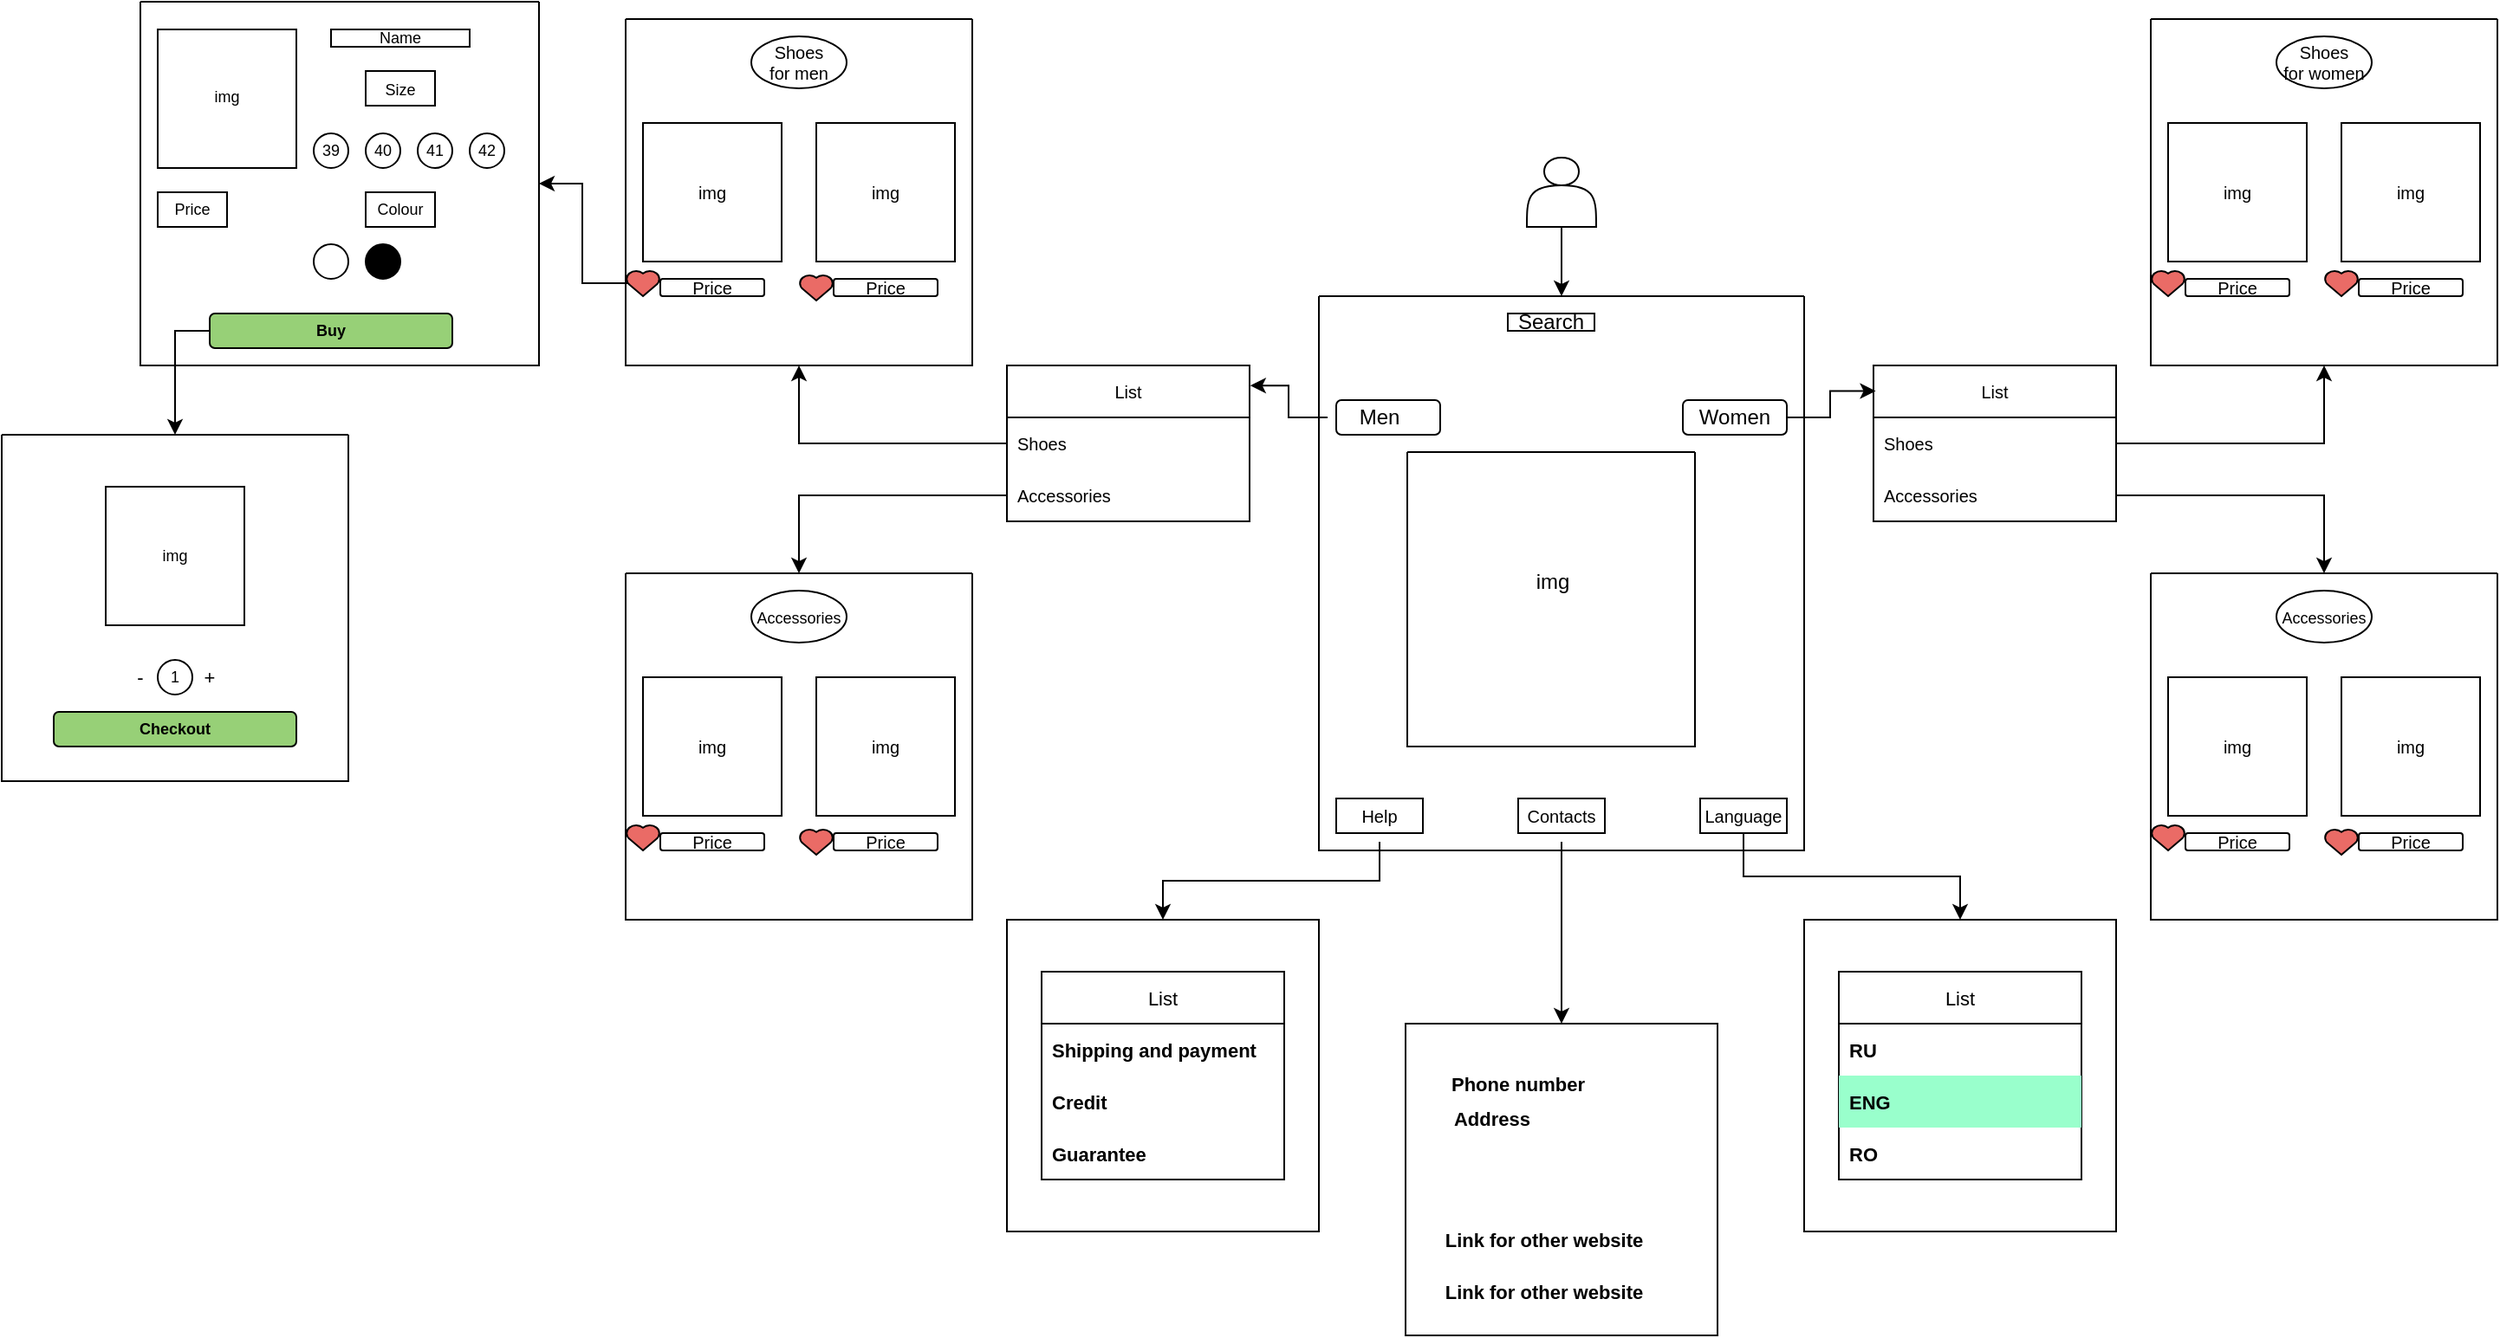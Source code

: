 <mxfile version="15.5.4" type="github">
  <diagram id="zW1-LFyob8guoZiNrdhf" name="Page-1">
    <mxGraphModel dx="2211" dy="1898" grid="1" gridSize="10" guides="1" tooltips="1" connect="1" arrows="1" fold="1" page="1" pageScale="1" pageWidth="827" pageHeight="1169" math="0" shadow="0">
      <root>
        <mxCell id="0" />
        <mxCell id="1" parent="0" />
        <mxCell id="LKE7QaUvXmBpa95JwVPO-71" style="edgeStyle=orthogonalEdgeStyle;rounded=0;orthogonalLoop=1;jettySize=auto;html=1;exitX=0.5;exitY=1;exitDx=0;exitDy=0;fontSize=10;" edge="1" parent="1" source="LKE7QaUvXmBpa95JwVPO-1" target="LKE7QaUvXmBpa95JwVPO-2">
          <mxGeometry relative="1" as="geometry" />
        </mxCell>
        <mxCell id="LKE7QaUvXmBpa95JwVPO-1" value="" style="shape=actor;whiteSpace=wrap;html=1;" vertex="1" parent="1">
          <mxGeometry x="400" y="-520" width="40" height="40" as="geometry" />
        </mxCell>
        <mxCell id="LKE7QaUvXmBpa95JwVPO-2" value="" style="swimlane;startSize=0;" vertex="1" parent="1">
          <mxGeometry x="280" y="-440" width="280" height="320" as="geometry" />
        </mxCell>
        <mxCell id="LKE7QaUvXmBpa95JwVPO-4" value="" style="rounded=1;whiteSpace=wrap;html=1;" vertex="1" parent="LKE7QaUvXmBpa95JwVPO-2">
          <mxGeometry x="10" y="60" width="60" height="20" as="geometry" />
        </mxCell>
        <mxCell id="LKE7QaUvXmBpa95JwVPO-3" value="" style="rounded=1;whiteSpace=wrap;html=1;" vertex="1" parent="LKE7QaUvXmBpa95JwVPO-2">
          <mxGeometry x="210" y="60" width="60" height="20" as="geometry" />
        </mxCell>
        <mxCell id="LKE7QaUvXmBpa95JwVPO-5" value="" style="rounded=0;whiteSpace=wrap;html=1;" vertex="1" parent="LKE7QaUvXmBpa95JwVPO-2">
          <mxGeometry x="109" y="10" width="50" height="10" as="geometry" />
        </mxCell>
        <mxCell id="LKE7QaUvXmBpa95JwVPO-10" value="" style="swimlane;startSize=0;" vertex="1" parent="LKE7QaUvXmBpa95JwVPO-2">
          <mxGeometry x="51" y="90" width="166" height="170" as="geometry" />
        </mxCell>
        <mxCell id="LKE7QaUvXmBpa95JwVPO-17" value="&lt;font style=&quot;vertical-align: inherit&quot;&gt;&lt;font style=&quot;vertical-align: inherit&quot;&gt;img&lt;/font&gt;&lt;/font&gt;" style="text;html=1;strokeColor=none;fillColor=none;align=center;verticalAlign=middle;whiteSpace=wrap;rounded=0;" vertex="1" parent="LKE7QaUvXmBpa95JwVPO-10">
          <mxGeometry x="54" y="60" width="60" height="30" as="geometry" />
        </mxCell>
        <mxCell id="LKE7QaUvXmBpa95JwVPO-11" value="" style="rounded=0;whiteSpace=wrap;html=1;" vertex="1" parent="LKE7QaUvXmBpa95JwVPO-2">
          <mxGeometry x="10" y="290" width="50" height="20" as="geometry" />
        </mxCell>
        <mxCell id="LKE7QaUvXmBpa95JwVPO-12" value="" style="rounded=0;whiteSpace=wrap;html=1;" vertex="1" parent="LKE7QaUvXmBpa95JwVPO-2">
          <mxGeometry x="220" y="290" width="50" height="20" as="geometry" />
        </mxCell>
        <mxCell id="LKE7QaUvXmBpa95JwVPO-13" value="" style="rounded=0;whiteSpace=wrap;html=1;" vertex="1" parent="LKE7QaUvXmBpa95JwVPO-2">
          <mxGeometry x="115" y="290" width="50" height="20" as="geometry" />
        </mxCell>
        <mxCell id="LKE7QaUvXmBpa95JwVPO-14" value="&lt;font style=&quot;vertical-align: inherit&quot;&gt;&lt;font style=&quot;vertical-align: inherit&quot;&gt;Search&lt;/font&gt;&lt;/font&gt;" style="text;html=1;strokeColor=none;fillColor=none;align=center;verticalAlign=middle;whiteSpace=wrap;rounded=0;" vertex="1" parent="LKE7QaUvXmBpa95JwVPO-2">
          <mxGeometry x="109" y="10" width="50" height="10" as="geometry" />
        </mxCell>
        <mxCell id="LKE7QaUvXmBpa95JwVPO-16" value="&lt;font style=&quot;vertical-align: inherit&quot;&gt;&lt;font style=&quot;vertical-align: inherit&quot;&gt;Men&lt;/font&gt;&lt;/font&gt;" style="text;html=1;strokeColor=none;fillColor=none;align=center;verticalAlign=middle;whiteSpace=wrap;rounded=0;" vertex="1" parent="LKE7QaUvXmBpa95JwVPO-2">
          <mxGeometry x="5" y="55" width="60" height="30" as="geometry" />
        </mxCell>
        <mxCell id="LKE7QaUvXmBpa95JwVPO-15" value="&lt;font style=&quot;vertical-align: inherit&quot;&gt;&lt;font style=&quot;vertical-align: inherit&quot;&gt;Women&lt;/font&gt;&lt;/font&gt;" style="text;html=1;strokeColor=none;fillColor=none;align=center;verticalAlign=middle;whiteSpace=wrap;rounded=0;" vertex="1" parent="LKE7QaUvXmBpa95JwVPO-2">
          <mxGeometry x="210" y="55" width="60" height="30" as="geometry" />
        </mxCell>
        <mxCell id="LKE7QaUvXmBpa95JwVPO-18" value="&lt;font style=&quot;vertical-align: inherit; font-size: 10px;&quot;&gt;&lt;font style=&quot;vertical-align: inherit; font-size: 10px;&quot;&gt;Help&lt;/font&gt;&lt;/font&gt;" style="text;html=1;strokeColor=none;fillColor=none;align=center;verticalAlign=middle;whiteSpace=wrap;rounded=0;fontSize=10;" vertex="1" parent="LKE7QaUvXmBpa95JwVPO-2">
          <mxGeometry x="5" y="285" width="60" height="30" as="geometry" />
        </mxCell>
        <mxCell id="LKE7QaUvXmBpa95JwVPO-20" value="&lt;font style=&quot;vertical-align: inherit; font-size: 10px;&quot;&gt;&lt;font style=&quot;vertical-align: inherit; font-size: 10px;&quot;&gt;Сontacts&lt;/font&gt;&lt;/font&gt;" style="text;html=1;strokeColor=none;fillColor=none;align=center;verticalAlign=middle;whiteSpace=wrap;rounded=0;fontSize=10;" vertex="1" parent="LKE7QaUvXmBpa95JwVPO-2">
          <mxGeometry x="120" y="285" width="40" height="30" as="geometry" />
        </mxCell>
        <mxCell id="LKE7QaUvXmBpa95JwVPO-21" value="&lt;font style=&quot;vertical-align: inherit; font-size: 10px;&quot;&gt;&lt;font style=&quot;vertical-align: inherit; font-size: 10px;&quot;&gt;Language&lt;/font&gt;&lt;/font&gt;" style="text;html=1;strokeColor=none;fillColor=none;align=center;verticalAlign=middle;whiteSpace=wrap;rounded=0;fontSize=10;" vertex="1" parent="LKE7QaUvXmBpa95JwVPO-2">
          <mxGeometry x="225" y="290" width="40" height="20" as="geometry" />
        </mxCell>
        <mxCell id="LKE7QaUvXmBpa95JwVPO-28" value="List" style="swimlane;fontStyle=0;childLayout=stackLayout;horizontal=1;startSize=30;horizontalStack=0;resizeParent=1;resizeParentMax=0;resizeLast=0;collapsible=1;marginBottom=0;fontSize=10;" vertex="1" parent="1">
          <mxGeometry x="100" y="-400" width="140" height="90" as="geometry" />
        </mxCell>
        <mxCell id="LKE7QaUvXmBpa95JwVPO-29" value="Shoes" style="text;strokeColor=none;fillColor=none;align=left;verticalAlign=middle;spacingLeft=4;spacingRight=4;overflow=hidden;points=[[0,0.5],[1,0.5]];portConstraint=eastwest;rotatable=0;fontSize=10;" vertex="1" parent="LKE7QaUvXmBpa95JwVPO-28">
          <mxGeometry y="30" width="140" height="30" as="geometry" />
        </mxCell>
        <mxCell id="LKE7QaUvXmBpa95JwVPO-31" value="Аccessories" style="text;strokeColor=none;fillColor=none;align=left;verticalAlign=middle;spacingLeft=4;spacingRight=4;overflow=hidden;points=[[0,0.5],[1,0.5]];portConstraint=eastwest;rotatable=0;fontSize=10;" vertex="1" parent="LKE7QaUvXmBpa95JwVPO-28">
          <mxGeometry y="60" width="140" height="30" as="geometry" />
        </mxCell>
        <mxCell id="LKE7QaUvXmBpa95JwVPO-32" value="List" style="swimlane;fontStyle=0;childLayout=stackLayout;horizontal=1;startSize=30;horizontalStack=0;resizeParent=1;resizeParentMax=0;resizeLast=0;collapsible=1;marginBottom=0;fontSize=10;" vertex="1" parent="1">
          <mxGeometry x="600" y="-400" width="140" height="90" as="geometry" />
        </mxCell>
        <mxCell id="LKE7QaUvXmBpa95JwVPO-33" value="Shoes" style="text;strokeColor=none;fillColor=none;align=left;verticalAlign=middle;spacingLeft=4;spacingRight=4;overflow=hidden;points=[[0,0.5],[1,0.5]];portConstraint=eastwest;rotatable=0;fontSize=10;" vertex="1" parent="LKE7QaUvXmBpa95JwVPO-32">
          <mxGeometry y="30" width="140" height="30" as="geometry" />
        </mxCell>
        <mxCell id="LKE7QaUvXmBpa95JwVPO-34" value="Аccessories" style="text;strokeColor=none;fillColor=none;align=left;verticalAlign=middle;spacingLeft=4;spacingRight=4;overflow=hidden;points=[[0,0.5],[1,0.5]];portConstraint=eastwest;rotatable=0;fontSize=10;" vertex="1" parent="LKE7QaUvXmBpa95JwVPO-32">
          <mxGeometry y="60" width="140" height="30" as="geometry" />
        </mxCell>
        <mxCell id="LKE7QaUvXmBpa95JwVPO-37" style="edgeStyle=orthogonalEdgeStyle;rounded=0;orthogonalLoop=1;jettySize=auto;html=1;exitX=0;exitY=0.5;exitDx=0;exitDy=0;entryX=1.003;entryY=0.129;entryDx=0;entryDy=0;entryPerimeter=0;fontSize=10;" edge="1" parent="1" source="LKE7QaUvXmBpa95JwVPO-16" target="LKE7QaUvXmBpa95JwVPO-28">
          <mxGeometry relative="1" as="geometry" />
        </mxCell>
        <mxCell id="LKE7QaUvXmBpa95JwVPO-38" style="edgeStyle=orthogonalEdgeStyle;rounded=0;orthogonalLoop=1;jettySize=auto;html=1;exitX=1;exitY=0.5;exitDx=0;exitDy=0;entryX=0.009;entryY=0.164;entryDx=0;entryDy=0;entryPerimeter=0;fontSize=10;" edge="1" parent="1" source="LKE7QaUvXmBpa95JwVPO-15" target="LKE7QaUvXmBpa95JwVPO-32">
          <mxGeometry relative="1" as="geometry" />
        </mxCell>
        <mxCell id="LKE7QaUvXmBpa95JwVPO-39" value="" style="swimlane;startSize=0;fontSize=10;" vertex="1" parent="1">
          <mxGeometry x="-120" y="-600" width="200" height="200" as="geometry" />
        </mxCell>
        <mxCell id="LKE7QaUvXmBpa95JwVPO-43" value="" style="ellipse;whiteSpace=wrap;html=1;fontSize=10;" vertex="1" parent="LKE7QaUvXmBpa95JwVPO-39">
          <mxGeometry x="72.5" y="10" width="55" height="30" as="geometry" />
        </mxCell>
        <mxCell id="LKE7QaUvXmBpa95JwVPO-45" value="&lt;font style=&quot;vertical-align: inherit&quot;&gt;&lt;font style=&quot;vertical-align: inherit&quot;&gt;Shoes&lt;br&gt;for men&lt;br&gt;&lt;/font&gt;&lt;/font&gt;" style="text;html=1;strokeColor=none;fillColor=none;align=center;verticalAlign=middle;whiteSpace=wrap;rounded=0;fontSize=10;" vertex="1" parent="LKE7QaUvXmBpa95JwVPO-39">
          <mxGeometry x="70" y="10" width="60" height="30" as="geometry" />
        </mxCell>
        <mxCell id="LKE7QaUvXmBpa95JwVPO-46" value="" style="whiteSpace=wrap;html=1;aspect=fixed;fontSize=10;" vertex="1" parent="LKE7QaUvXmBpa95JwVPO-39">
          <mxGeometry x="10" y="60" width="80" height="80" as="geometry" />
        </mxCell>
        <mxCell id="LKE7QaUvXmBpa95JwVPO-47" value="" style="whiteSpace=wrap;html=1;aspect=fixed;fontSize=10;" vertex="1" parent="LKE7QaUvXmBpa95JwVPO-39">
          <mxGeometry x="110" y="60" width="80" height="80" as="geometry" />
        </mxCell>
        <mxCell id="LKE7QaUvXmBpa95JwVPO-48" value="&lt;font style=&quot;vertical-align: inherit&quot;&gt;&lt;font style=&quot;vertical-align: inherit&quot;&gt;img&lt;/font&gt;&lt;/font&gt;" style="text;html=1;strokeColor=none;fillColor=none;align=center;verticalAlign=middle;whiteSpace=wrap;rounded=0;fontSize=10;" vertex="1" parent="LKE7QaUvXmBpa95JwVPO-39">
          <mxGeometry x="20" y="85" width="60" height="30" as="geometry" />
        </mxCell>
        <mxCell id="LKE7QaUvXmBpa95JwVPO-49" value="&lt;font style=&quot;vertical-align: inherit&quot;&gt;&lt;font style=&quot;vertical-align: inherit&quot;&gt;img&lt;/font&gt;&lt;/font&gt;" style="text;html=1;strokeColor=none;fillColor=none;align=center;verticalAlign=middle;whiteSpace=wrap;rounded=0;fontSize=10;" vertex="1" parent="LKE7QaUvXmBpa95JwVPO-39">
          <mxGeometry x="120" y="85" width="60" height="30" as="geometry" />
        </mxCell>
        <mxCell id="LKE7QaUvXmBpa95JwVPO-50" value="" style="rounded=1;whiteSpace=wrap;html=1;fontSize=10;" vertex="1" parent="LKE7QaUvXmBpa95JwVPO-39">
          <mxGeometry x="20" y="150" width="60" height="10" as="geometry" />
        </mxCell>
        <mxCell id="LKE7QaUvXmBpa95JwVPO-51" value="" style="rounded=1;whiteSpace=wrap;html=1;fontSize=10;" vertex="1" parent="LKE7QaUvXmBpa95JwVPO-39">
          <mxGeometry x="120" y="150" width="60" height="10" as="geometry" />
        </mxCell>
        <mxCell id="LKE7QaUvXmBpa95JwVPO-52" value="&lt;font style=&quot;vertical-align: inherit&quot;&gt;&lt;font style=&quot;vertical-align: inherit&quot;&gt;Price&lt;/font&gt;&lt;/font&gt;" style="text;html=1;strokeColor=none;fillColor=none;align=center;verticalAlign=middle;whiteSpace=wrap;rounded=0;fontSize=10;" vertex="1" parent="LKE7QaUvXmBpa95JwVPO-39">
          <mxGeometry x="20" y="140" width="60" height="30" as="geometry" />
        </mxCell>
        <mxCell id="LKE7QaUvXmBpa95JwVPO-53" value="&lt;font style=&quot;vertical-align: inherit&quot;&gt;&lt;font style=&quot;vertical-align: inherit&quot;&gt;Price&lt;/font&gt;&lt;/font&gt;" style="text;html=1;strokeColor=none;fillColor=none;align=center;verticalAlign=middle;whiteSpace=wrap;rounded=0;fontSize=10;" vertex="1" parent="LKE7QaUvXmBpa95JwVPO-39">
          <mxGeometry x="120" y="140" width="60" height="30" as="geometry" />
        </mxCell>
        <mxCell id="LKE7QaUvXmBpa95JwVPO-69" value="" style="verticalLabelPosition=bottom;verticalAlign=top;html=1;shape=mxgraph.basic.heart;fontSize=10;fillColor=#EA6B66;" vertex="1" parent="LKE7QaUvXmBpa95JwVPO-39">
          <mxGeometry y="145" width="20" height="15" as="geometry" />
        </mxCell>
        <mxCell id="LKE7QaUvXmBpa95JwVPO-70" value="" style="verticalLabelPosition=bottom;verticalAlign=top;html=1;shape=mxgraph.basic.heart;fontSize=10;fillColor=#EA6B66;" vertex="1" parent="LKE7QaUvXmBpa95JwVPO-39">
          <mxGeometry x="100" y="147.5" width="20" height="15" as="geometry" />
        </mxCell>
        <mxCell id="LKE7QaUvXmBpa95JwVPO-54" style="edgeStyle=orthogonalEdgeStyle;rounded=0;orthogonalLoop=1;jettySize=auto;html=1;exitX=0;exitY=0.5;exitDx=0;exitDy=0;fontSize=10;" edge="1" parent="1" source="LKE7QaUvXmBpa95JwVPO-29" target="LKE7QaUvXmBpa95JwVPO-39">
          <mxGeometry relative="1" as="geometry" />
        </mxCell>
        <mxCell id="LKE7QaUvXmBpa95JwVPO-55" value="" style="swimlane;startSize=0;fontSize=10;" vertex="1" parent="1">
          <mxGeometry x="760" y="-600" width="200" height="200" as="geometry" />
        </mxCell>
        <mxCell id="LKE7QaUvXmBpa95JwVPO-56" value="" style="ellipse;whiteSpace=wrap;html=1;fontSize=10;" vertex="1" parent="LKE7QaUvXmBpa95JwVPO-55">
          <mxGeometry x="72.5" y="10" width="55" height="30" as="geometry" />
        </mxCell>
        <mxCell id="LKE7QaUvXmBpa95JwVPO-57" value="&lt;font style=&quot;vertical-align: inherit&quot;&gt;&lt;font style=&quot;vertical-align: inherit&quot;&gt;&lt;font style=&quot;vertical-align: inherit&quot;&gt;&lt;font style=&quot;vertical-align: inherit&quot;&gt;Shoes&lt;br&gt;&lt;/font&gt;&lt;/font&gt;&lt;font style=&quot;vertical-align: inherit&quot;&gt;&lt;font style=&quot;vertical-align: inherit&quot;&gt;for women&lt;/font&gt;&lt;/font&gt;&lt;br&gt;&lt;/font&gt;&lt;/font&gt;" style="text;html=1;strokeColor=none;fillColor=none;align=center;verticalAlign=middle;whiteSpace=wrap;rounded=0;fontSize=10;" vertex="1" parent="LKE7QaUvXmBpa95JwVPO-55">
          <mxGeometry x="70" y="10" width="60" height="30" as="geometry" />
        </mxCell>
        <mxCell id="LKE7QaUvXmBpa95JwVPO-58" value="" style="whiteSpace=wrap;html=1;aspect=fixed;fontSize=10;" vertex="1" parent="LKE7QaUvXmBpa95JwVPO-55">
          <mxGeometry x="10" y="60" width="80" height="80" as="geometry" />
        </mxCell>
        <mxCell id="LKE7QaUvXmBpa95JwVPO-59" value="" style="whiteSpace=wrap;html=1;aspect=fixed;fontSize=10;" vertex="1" parent="LKE7QaUvXmBpa95JwVPO-55">
          <mxGeometry x="110" y="60" width="80" height="80" as="geometry" />
        </mxCell>
        <mxCell id="LKE7QaUvXmBpa95JwVPO-60" value="&lt;font style=&quot;vertical-align: inherit&quot;&gt;&lt;font style=&quot;vertical-align: inherit&quot;&gt;img&lt;/font&gt;&lt;/font&gt;" style="text;html=1;strokeColor=none;fillColor=none;align=center;verticalAlign=middle;whiteSpace=wrap;rounded=0;fontSize=10;" vertex="1" parent="LKE7QaUvXmBpa95JwVPO-55">
          <mxGeometry x="20" y="85" width="60" height="30" as="geometry" />
        </mxCell>
        <mxCell id="LKE7QaUvXmBpa95JwVPO-61" value="&lt;font style=&quot;vertical-align: inherit&quot;&gt;&lt;font style=&quot;vertical-align: inherit&quot;&gt;img&lt;/font&gt;&lt;/font&gt;" style="text;html=1;strokeColor=none;fillColor=none;align=center;verticalAlign=middle;whiteSpace=wrap;rounded=0;fontSize=10;" vertex="1" parent="LKE7QaUvXmBpa95JwVPO-55">
          <mxGeometry x="120" y="85" width="60" height="30" as="geometry" />
        </mxCell>
        <mxCell id="LKE7QaUvXmBpa95JwVPO-62" value="" style="rounded=1;whiteSpace=wrap;html=1;fontSize=10;" vertex="1" parent="LKE7QaUvXmBpa95JwVPO-55">
          <mxGeometry x="20" y="150" width="60" height="10" as="geometry" />
        </mxCell>
        <mxCell id="LKE7QaUvXmBpa95JwVPO-63" value="" style="rounded=1;whiteSpace=wrap;html=1;fontSize=10;" vertex="1" parent="LKE7QaUvXmBpa95JwVPO-55">
          <mxGeometry x="120" y="150" width="60" height="10" as="geometry" />
        </mxCell>
        <mxCell id="LKE7QaUvXmBpa95JwVPO-64" value="&lt;font style=&quot;vertical-align: inherit&quot;&gt;&lt;font style=&quot;vertical-align: inherit&quot;&gt;Price&lt;/font&gt;&lt;/font&gt;" style="text;html=1;strokeColor=none;fillColor=none;align=center;verticalAlign=middle;whiteSpace=wrap;rounded=0;fontSize=10;" vertex="1" parent="LKE7QaUvXmBpa95JwVPO-55">
          <mxGeometry x="20" y="140" width="60" height="30" as="geometry" />
        </mxCell>
        <mxCell id="LKE7QaUvXmBpa95JwVPO-65" value="&lt;font style=&quot;vertical-align: inherit&quot;&gt;&lt;font style=&quot;vertical-align: inherit&quot;&gt;Price&lt;/font&gt;&lt;/font&gt;" style="text;html=1;strokeColor=none;fillColor=none;align=center;verticalAlign=middle;whiteSpace=wrap;rounded=0;fontSize=10;" vertex="1" parent="LKE7QaUvXmBpa95JwVPO-55">
          <mxGeometry x="120" y="140" width="60" height="30" as="geometry" />
        </mxCell>
        <mxCell id="LKE7QaUvXmBpa95JwVPO-67" value="" style="verticalLabelPosition=bottom;verticalAlign=top;html=1;shape=mxgraph.basic.heart;fontSize=10;fillColor=#EA6B66;" vertex="1" parent="LKE7QaUvXmBpa95JwVPO-55">
          <mxGeometry y="145" width="20" height="15" as="geometry" />
        </mxCell>
        <mxCell id="LKE7QaUvXmBpa95JwVPO-68" value="" style="verticalLabelPosition=bottom;verticalAlign=top;html=1;shape=mxgraph.basic.heart;fontSize=10;fillColor=#EA6B66;" vertex="1" parent="LKE7QaUvXmBpa95JwVPO-55">
          <mxGeometry x="100" y="145" width="20" height="15" as="geometry" />
        </mxCell>
        <mxCell id="LKE7QaUvXmBpa95JwVPO-66" style="edgeStyle=orthogonalEdgeStyle;rounded=0;orthogonalLoop=1;jettySize=auto;html=1;exitX=1;exitY=0.5;exitDx=0;exitDy=0;entryX=0.5;entryY=1;entryDx=0;entryDy=0;fontSize=10;" edge="1" parent="1" source="LKE7QaUvXmBpa95JwVPO-33" target="LKE7QaUvXmBpa95JwVPO-55">
          <mxGeometry relative="1" as="geometry" />
        </mxCell>
        <mxCell id="LKE7QaUvXmBpa95JwVPO-72" value="" style="swimlane;startSize=0;fontSize=10;" vertex="1" parent="1">
          <mxGeometry x="-120" y="-280" width="200" height="200" as="geometry" />
        </mxCell>
        <mxCell id="LKE7QaUvXmBpa95JwVPO-73" value="" style="ellipse;whiteSpace=wrap;html=1;fontSize=10;" vertex="1" parent="LKE7QaUvXmBpa95JwVPO-72">
          <mxGeometry x="72.5" y="10" width="55" height="30" as="geometry" />
        </mxCell>
        <mxCell id="LKE7QaUvXmBpa95JwVPO-74" value="&lt;font style=&quot;vertical-align: inherit&quot;&gt;&lt;font style=&quot;vertical-align: inherit ; font-size: 9px&quot;&gt;Accessories&lt;br&gt;&lt;/font&gt;&lt;/font&gt;" style="text;html=1;strokeColor=none;fillColor=none;align=center;verticalAlign=middle;whiteSpace=wrap;rounded=0;fontSize=10;" vertex="1" parent="LKE7QaUvXmBpa95JwVPO-72">
          <mxGeometry x="70" y="10" width="60" height="30" as="geometry" />
        </mxCell>
        <mxCell id="LKE7QaUvXmBpa95JwVPO-75" value="" style="whiteSpace=wrap;html=1;aspect=fixed;fontSize=10;" vertex="1" parent="LKE7QaUvXmBpa95JwVPO-72">
          <mxGeometry x="10" y="60" width="80" height="80" as="geometry" />
        </mxCell>
        <mxCell id="LKE7QaUvXmBpa95JwVPO-76" value="" style="whiteSpace=wrap;html=1;aspect=fixed;fontSize=10;" vertex="1" parent="LKE7QaUvXmBpa95JwVPO-72">
          <mxGeometry x="110" y="60" width="80" height="80" as="geometry" />
        </mxCell>
        <mxCell id="LKE7QaUvXmBpa95JwVPO-77" value="&lt;font style=&quot;vertical-align: inherit&quot;&gt;&lt;font style=&quot;vertical-align: inherit&quot;&gt;img&lt;/font&gt;&lt;/font&gt;" style="text;html=1;strokeColor=none;fillColor=none;align=center;verticalAlign=middle;whiteSpace=wrap;rounded=0;fontSize=10;" vertex="1" parent="LKE7QaUvXmBpa95JwVPO-72">
          <mxGeometry x="20" y="85" width="60" height="30" as="geometry" />
        </mxCell>
        <mxCell id="LKE7QaUvXmBpa95JwVPO-78" value="&lt;font style=&quot;vertical-align: inherit&quot;&gt;&lt;font style=&quot;vertical-align: inherit&quot;&gt;img&lt;/font&gt;&lt;/font&gt;" style="text;html=1;strokeColor=none;fillColor=none;align=center;verticalAlign=middle;whiteSpace=wrap;rounded=0;fontSize=10;" vertex="1" parent="LKE7QaUvXmBpa95JwVPO-72">
          <mxGeometry x="120" y="85" width="60" height="30" as="geometry" />
        </mxCell>
        <mxCell id="LKE7QaUvXmBpa95JwVPO-79" value="" style="rounded=1;whiteSpace=wrap;html=1;fontSize=10;" vertex="1" parent="LKE7QaUvXmBpa95JwVPO-72">
          <mxGeometry x="20" y="150" width="60" height="10" as="geometry" />
        </mxCell>
        <mxCell id="LKE7QaUvXmBpa95JwVPO-80" value="" style="rounded=1;whiteSpace=wrap;html=1;fontSize=10;" vertex="1" parent="LKE7QaUvXmBpa95JwVPO-72">
          <mxGeometry x="120" y="150" width="60" height="10" as="geometry" />
        </mxCell>
        <mxCell id="LKE7QaUvXmBpa95JwVPO-81" value="&lt;font style=&quot;vertical-align: inherit&quot;&gt;&lt;font style=&quot;vertical-align: inherit&quot;&gt;Price&lt;/font&gt;&lt;/font&gt;" style="text;html=1;strokeColor=none;fillColor=none;align=center;verticalAlign=middle;whiteSpace=wrap;rounded=0;fontSize=10;" vertex="1" parent="LKE7QaUvXmBpa95JwVPO-72">
          <mxGeometry x="20" y="140" width="60" height="30" as="geometry" />
        </mxCell>
        <mxCell id="LKE7QaUvXmBpa95JwVPO-82" value="&lt;font style=&quot;vertical-align: inherit&quot;&gt;&lt;font style=&quot;vertical-align: inherit&quot;&gt;Price&lt;/font&gt;&lt;/font&gt;" style="text;html=1;strokeColor=none;fillColor=none;align=center;verticalAlign=middle;whiteSpace=wrap;rounded=0;fontSize=10;" vertex="1" parent="LKE7QaUvXmBpa95JwVPO-72">
          <mxGeometry x="120" y="140" width="60" height="30" as="geometry" />
        </mxCell>
        <mxCell id="LKE7QaUvXmBpa95JwVPO-83" value="" style="verticalLabelPosition=bottom;verticalAlign=top;html=1;shape=mxgraph.basic.heart;fontSize=10;fillColor=#EA6B66;" vertex="1" parent="LKE7QaUvXmBpa95JwVPO-72">
          <mxGeometry y="145" width="20" height="15" as="geometry" />
        </mxCell>
        <mxCell id="LKE7QaUvXmBpa95JwVPO-84" value="" style="verticalLabelPosition=bottom;verticalAlign=top;html=1;shape=mxgraph.basic.heart;fontSize=10;fillColor=#EA6B66;" vertex="1" parent="LKE7QaUvXmBpa95JwVPO-72">
          <mxGeometry x="100" y="147.5" width="20" height="15" as="geometry" />
        </mxCell>
        <mxCell id="LKE7QaUvXmBpa95JwVPO-85" value="" style="swimlane;startSize=0;fontSize=10;" vertex="1" parent="1">
          <mxGeometry x="760" y="-280" width="200" height="200" as="geometry" />
        </mxCell>
        <mxCell id="LKE7QaUvXmBpa95JwVPO-86" value="" style="ellipse;whiteSpace=wrap;html=1;fontSize=10;" vertex="1" parent="LKE7QaUvXmBpa95JwVPO-85">
          <mxGeometry x="72.5" y="10" width="55" height="30" as="geometry" />
        </mxCell>
        <mxCell id="LKE7QaUvXmBpa95JwVPO-87" value="&lt;font style=&quot;vertical-align: inherit&quot;&gt;&lt;font style=&quot;vertical-align: inherit&quot;&gt;&lt;font style=&quot;vertical-align: inherit&quot;&gt;&lt;font style=&quot;vertical-align: inherit ; font-size: 9px&quot;&gt;Аccessories&lt;/font&gt;&lt;/font&gt;&lt;br&gt;&lt;/font&gt;&lt;/font&gt;" style="text;html=1;strokeColor=none;fillColor=none;align=center;verticalAlign=middle;whiteSpace=wrap;rounded=0;fontSize=10;" vertex="1" parent="LKE7QaUvXmBpa95JwVPO-85">
          <mxGeometry x="70" y="10" width="60" height="30" as="geometry" />
        </mxCell>
        <mxCell id="LKE7QaUvXmBpa95JwVPO-88" value="" style="whiteSpace=wrap;html=1;aspect=fixed;fontSize=10;" vertex="1" parent="LKE7QaUvXmBpa95JwVPO-85">
          <mxGeometry x="10" y="60" width="80" height="80" as="geometry" />
        </mxCell>
        <mxCell id="LKE7QaUvXmBpa95JwVPO-89" value="" style="whiteSpace=wrap;html=1;aspect=fixed;fontSize=10;" vertex="1" parent="LKE7QaUvXmBpa95JwVPO-85">
          <mxGeometry x="110" y="60" width="80" height="80" as="geometry" />
        </mxCell>
        <mxCell id="LKE7QaUvXmBpa95JwVPO-90" value="&lt;font style=&quot;vertical-align: inherit&quot;&gt;&lt;font style=&quot;vertical-align: inherit&quot;&gt;img&lt;/font&gt;&lt;/font&gt;" style="text;html=1;strokeColor=none;fillColor=none;align=center;verticalAlign=middle;whiteSpace=wrap;rounded=0;fontSize=10;" vertex="1" parent="LKE7QaUvXmBpa95JwVPO-85">
          <mxGeometry x="20" y="85" width="60" height="30" as="geometry" />
        </mxCell>
        <mxCell id="LKE7QaUvXmBpa95JwVPO-91" value="&lt;font style=&quot;vertical-align: inherit&quot;&gt;&lt;font style=&quot;vertical-align: inherit&quot;&gt;img&lt;/font&gt;&lt;/font&gt;" style="text;html=1;strokeColor=none;fillColor=none;align=center;verticalAlign=middle;whiteSpace=wrap;rounded=0;fontSize=10;" vertex="1" parent="LKE7QaUvXmBpa95JwVPO-85">
          <mxGeometry x="120" y="85" width="60" height="30" as="geometry" />
        </mxCell>
        <mxCell id="LKE7QaUvXmBpa95JwVPO-92" value="" style="rounded=1;whiteSpace=wrap;html=1;fontSize=10;" vertex="1" parent="LKE7QaUvXmBpa95JwVPO-85">
          <mxGeometry x="20" y="150" width="60" height="10" as="geometry" />
        </mxCell>
        <mxCell id="LKE7QaUvXmBpa95JwVPO-93" value="" style="rounded=1;whiteSpace=wrap;html=1;fontSize=10;" vertex="1" parent="LKE7QaUvXmBpa95JwVPO-85">
          <mxGeometry x="120" y="150" width="60" height="10" as="geometry" />
        </mxCell>
        <mxCell id="LKE7QaUvXmBpa95JwVPO-94" value="&lt;font style=&quot;vertical-align: inherit&quot;&gt;&lt;font style=&quot;vertical-align: inherit&quot;&gt;Price&lt;/font&gt;&lt;/font&gt;" style="text;html=1;strokeColor=none;fillColor=none;align=center;verticalAlign=middle;whiteSpace=wrap;rounded=0;fontSize=10;" vertex="1" parent="LKE7QaUvXmBpa95JwVPO-85">
          <mxGeometry x="20" y="140" width="60" height="30" as="geometry" />
        </mxCell>
        <mxCell id="LKE7QaUvXmBpa95JwVPO-95" value="&lt;font style=&quot;vertical-align: inherit&quot;&gt;&lt;font style=&quot;vertical-align: inherit&quot;&gt;Price&lt;/font&gt;&lt;/font&gt;" style="text;html=1;strokeColor=none;fillColor=none;align=center;verticalAlign=middle;whiteSpace=wrap;rounded=0;fontSize=10;" vertex="1" parent="LKE7QaUvXmBpa95JwVPO-85">
          <mxGeometry x="120" y="140" width="60" height="30" as="geometry" />
        </mxCell>
        <mxCell id="LKE7QaUvXmBpa95JwVPO-96" value="" style="verticalLabelPosition=bottom;verticalAlign=top;html=1;shape=mxgraph.basic.heart;fontSize=10;fillColor=#EA6B66;" vertex="1" parent="LKE7QaUvXmBpa95JwVPO-85">
          <mxGeometry y="145" width="20" height="15" as="geometry" />
        </mxCell>
        <mxCell id="LKE7QaUvXmBpa95JwVPO-97" value="" style="verticalLabelPosition=bottom;verticalAlign=top;html=1;shape=mxgraph.basic.heart;fontSize=10;fillColor=#EA6B66;" vertex="1" parent="LKE7QaUvXmBpa95JwVPO-85">
          <mxGeometry x="100" y="147.5" width="20" height="15" as="geometry" />
        </mxCell>
        <mxCell id="LKE7QaUvXmBpa95JwVPO-98" style="edgeStyle=orthogonalEdgeStyle;rounded=0;orthogonalLoop=1;jettySize=auto;html=1;exitX=0;exitY=0.5;exitDx=0;exitDy=0;fontSize=9;" edge="1" parent="1" source="LKE7QaUvXmBpa95JwVPO-31" target="LKE7QaUvXmBpa95JwVPO-72">
          <mxGeometry relative="1" as="geometry" />
        </mxCell>
        <mxCell id="LKE7QaUvXmBpa95JwVPO-99" style="edgeStyle=orthogonalEdgeStyle;rounded=0;orthogonalLoop=1;jettySize=auto;html=1;exitX=1;exitY=0.5;exitDx=0;exitDy=0;entryX=0.5;entryY=0;entryDx=0;entryDy=0;fontSize=9;" edge="1" parent="1" source="LKE7QaUvXmBpa95JwVPO-34" target="LKE7QaUvXmBpa95JwVPO-85">
          <mxGeometry relative="1" as="geometry" />
        </mxCell>
        <mxCell id="LKE7QaUvXmBpa95JwVPO-100" value="" style="swimlane;startSize=0;fontSize=9;" vertex="1" parent="1">
          <mxGeometry x="-400" y="-610" width="230" height="210" as="geometry" />
        </mxCell>
        <mxCell id="LKE7QaUvXmBpa95JwVPO-101" value="" style="whiteSpace=wrap;html=1;aspect=fixed;fontSize=9;" vertex="1" parent="LKE7QaUvXmBpa95JwVPO-100">
          <mxGeometry x="10" y="16" width="80" height="80" as="geometry" />
        </mxCell>
        <mxCell id="LKE7QaUvXmBpa95JwVPO-102" value="" style="rounded=0;whiteSpace=wrap;html=1;fontSize=9;" vertex="1" parent="LKE7QaUvXmBpa95JwVPO-100">
          <mxGeometry x="110" y="16" width="80" height="10" as="geometry" />
        </mxCell>
        <mxCell id="LKE7QaUvXmBpa95JwVPO-103" value="" style="rounded=0;whiteSpace=wrap;html=1;fontSize=9;" vertex="1" parent="LKE7QaUvXmBpa95JwVPO-100">
          <mxGeometry x="130" y="40" width="40" height="20" as="geometry" />
        </mxCell>
        <mxCell id="LKE7QaUvXmBpa95JwVPO-104" value="" style="ellipse;whiteSpace=wrap;html=1;aspect=fixed;fontSize=9;" vertex="1" parent="LKE7QaUvXmBpa95JwVPO-100">
          <mxGeometry x="100" y="76" width="20" height="20" as="geometry" />
        </mxCell>
        <mxCell id="LKE7QaUvXmBpa95JwVPO-105" value="" style="ellipse;whiteSpace=wrap;html=1;aspect=fixed;fontSize=9;" vertex="1" parent="LKE7QaUvXmBpa95JwVPO-100">
          <mxGeometry x="130" y="76" width="20" height="20" as="geometry" />
        </mxCell>
        <mxCell id="LKE7QaUvXmBpa95JwVPO-106" value="" style="ellipse;whiteSpace=wrap;html=1;aspect=fixed;fontSize=9;" vertex="1" parent="LKE7QaUvXmBpa95JwVPO-100">
          <mxGeometry x="160" y="76" width="20" height="20" as="geometry" />
        </mxCell>
        <mxCell id="LKE7QaUvXmBpa95JwVPO-107" value="" style="ellipse;whiteSpace=wrap;html=1;aspect=fixed;fontSize=9;" vertex="1" parent="LKE7QaUvXmBpa95JwVPO-100">
          <mxGeometry x="190" y="76" width="20" height="20" as="geometry" />
        </mxCell>
        <mxCell id="LKE7QaUvXmBpa95JwVPO-108" value="" style="rounded=0;whiteSpace=wrap;html=1;fontSize=9;" vertex="1" parent="LKE7QaUvXmBpa95JwVPO-100">
          <mxGeometry x="130" y="110" width="40" height="20" as="geometry" />
        </mxCell>
        <mxCell id="LKE7QaUvXmBpa95JwVPO-109" value="" style="ellipse;whiteSpace=wrap;html=1;aspect=fixed;fontSize=9;" vertex="1" parent="LKE7QaUvXmBpa95JwVPO-100">
          <mxGeometry x="100" y="140" width="20" height="20" as="geometry" />
        </mxCell>
        <mxCell id="LKE7QaUvXmBpa95JwVPO-110" value="" style="ellipse;whiteSpace=wrap;html=1;aspect=fixed;fontSize=9;fillColor=#000000;" vertex="1" parent="LKE7QaUvXmBpa95JwVPO-100">
          <mxGeometry x="130" y="140" width="20" height="20" as="geometry" />
        </mxCell>
        <mxCell id="LKE7QaUvXmBpa95JwVPO-111" value="" style="rounded=0;whiteSpace=wrap;html=1;fontSize=9;" vertex="1" parent="LKE7QaUvXmBpa95JwVPO-100">
          <mxGeometry x="10" y="110" width="40" height="20" as="geometry" />
        </mxCell>
        <mxCell id="LKE7QaUvXmBpa95JwVPO-112" value="" style="rounded=1;whiteSpace=wrap;html=1;fontSize=9;fontStyle=1;labelBackgroundColor=#97D077;fillColor=#97D077;" vertex="1" parent="LKE7QaUvXmBpa95JwVPO-100">
          <mxGeometry x="40" y="180" width="140" height="20" as="geometry" />
        </mxCell>
        <mxCell id="LKE7QaUvXmBpa95JwVPO-113" value="Name" style="text;html=1;strokeColor=none;fillColor=none;align=center;verticalAlign=middle;whiteSpace=wrap;rounded=0;fontSize=9;" vertex="1" parent="LKE7QaUvXmBpa95JwVPO-100">
          <mxGeometry x="120" y="6" width="60" height="30" as="geometry" />
        </mxCell>
        <mxCell id="LKE7QaUvXmBpa95JwVPO-114" value="Size" style="text;html=1;strokeColor=none;fillColor=none;align=center;verticalAlign=middle;whiteSpace=wrap;rounded=0;fontSize=9;" vertex="1" parent="LKE7QaUvXmBpa95JwVPO-100">
          <mxGeometry x="120" y="36" width="60" height="30" as="geometry" />
        </mxCell>
        <mxCell id="LKE7QaUvXmBpa95JwVPO-115" value="Colour" style="text;html=1;strokeColor=none;fillColor=none;align=center;verticalAlign=middle;whiteSpace=wrap;rounded=0;fontSize=9;" vertex="1" parent="LKE7QaUvXmBpa95JwVPO-100">
          <mxGeometry x="120" y="105" width="60" height="30" as="geometry" />
        </mxCell>
        <mxCell id="LKE7QaUvXmBpa95JwVPO-116" value="Price" style="text;html=1;strokeColor=none;fillColor=none;align=center;verticalAlign=middle;whiteSpace=wrap;rounded=0;fontSize=9;" vertex="1" parent="LKE7QaUvXmBpa95JwVPO-100">
          <mxGeometry y="105" width="60" height="30" as="geometry" />
        </mxCell>
        <mxCell id="LKE7QaUvXmBpa95JwVPO-117" value="Buy" style="text;html=1;strokeColor=none;fillColor=none;align=center;verticalAlign=middle;whiteSpace=wrap;rounded=0;fontSize=9;fontStyle=1" vertex="1" parent="LKE7QaUvXmBpa95JwVPO-100">
          <mxGeometry x="80" y="175" width="60" height="30" as="geometry" />
        </mxCell>
        <mxCell id="LKE7QaUvXmBpa95JwVPO-118" value="39" style="text;html=1;strokeColor=none;fillColor=none;align=center;verticalAlign=middle;whiteSpace=wrap;rounded=0;labelBackgroundColor=none;fontSize=9;" vertex="1" parent="LKE7QaUvXmBpa95JwVPO-100">
          <mxGeometry x="80" y="71" width="60" height="30" as="geometry" />
        </mxCell>
        <mxCell id="LKE7QaUvXmBpa95JwVPO-119" value="40" style="text;html=1;strokeColor=none;fillColor=none;align=center;verticalAlign=middle;whiteSpace=wrap;rounded=0;labelBackgroundColor=none;fontSize=9;" vertex="1" parent="LKE7QaUvXmBpa95JwVPO-100">
          <mxGeometry x="110" y="71" width="60" height="30" as="geometry" />
        </mxCell>
        <mxCell id="LKE7QaUvXmBpa95JwVPO-120" value="41" style="text;html=1;strokeColor=none;fillColor=none;align=center;verticalAlign=middle;whiteSpace=wrap;rounded=0;labelBackgroundColor=none;fontSize=9;" vertex="1" parent="LKE7QaUvXmBpa95JwVPO-100">
          <mxGeometry x="140" y="71" width="60" height="30" as="geometry" />
        </mxCell>
        <mxCell id="LKE7QaUvXmBpa95JwVPO-121" value="42" style="text;html=1;strokeColor=none;fillColor=none;align=center;verticalAlign=middle;whiteSpace=wrap;rounded=0;labelBackgroundColor=none;fontSize=9;" vertex="1" parent="LKE7QaUvXmBpa95JwVPO-100">
          <mxGeometry x="170" y="71" width="60" height="30" as="geometry" />
        </mxCell>
        <mxCell id="LKE7QaUvXmBpa95JwVPO-122" value="img" style="text;html=1;strokeColor=none;fillColor=none;align=center;verticalAlign=middle;whiteSpace=wrap;rounded=0;labelBackgroundColor=none;fontSize=9;" vertex="1" parent="LKE7QaUvXmBpa95JwVPO-100">
          <mxGeometry x="20" y="40" width="60" height="30" as="geometry" />
        </mxCell>
        <mxCell id="LKE7QaUvXmBpa95JwVPO-123" style="edgeStyle=orthogonalEdgeStyle;rounded=0;orthogonalLoop=1;jettySize=auto;html=1;exitX=0.07;exitY=0.5;exitDx=0;exitDy=0;exitPerimeter=0;fontSize=9;" edge="1" parent="1" source="LKE7QaUvXmBpa95JwVPO-69" target="LKE7QaUvXmBpa95JwVPO-100">
          <mxGeometry relative="1" as="geometry" />
        </mxCell>
        <mxCell id="LKE7QaUvXmBpa95JwVPO-127" value="" style="swimlane;startSize=0;labelBackgroundColor=none;fontSize=9;fillColor=#EA6B66;" vertex="1" parent="1">
          <mxGeometry x="-480" y="-360" width="200" height="200" as="geometry" />
        </mxCell>
        <mxCell id="LKE7QaUvXmBpa95JwVPO-128" value="" style="whiteSpace=wrap;html=1;aspect=fixed;fontSize=9;" vertex="1" parent="LKE7QaUvXmBpa95JwVPO-127">
          <mxGeometry x="60" y="30" width="80" height="80" as="geometry" />
        </mxCell>
        <mxCell id="LKE7QaUvXmBpa95JwVPO-129" value="" style="rounded=1;whiteSpace=wrap;html=1;fontSize=9;fontStyle=1;labelBackgroundColor=#97D077;fillColor=#97D077;" vertex="1" parent="LKE7QaUvXmBpa95JwVPO-127">
          <mxGeometry x="30" y="160" width="140" height="20" as="geometry" />
        </mxCell>
        <mxCell id="LKE7QaUvXmBpa95JwVPO-132" value="" style="ellipse;whiteSpace=wrap;html=1;aspect=fixed;fontSize=9;" vertex="1" parent="LKE7QaUvXmBpa95JwVPO-127">
          <mxGeometry x="90" y="130" width="20" height="20" as="geometry" />
        </mxCell>
        <mxCell id="LKE7QaUvXmBpa95JwVPO-133" value="img" style="text;html=1;strokeColor=none;fillColor=none;align=center;verticalAlign=middle;whiteSpace=wrap;rounded=0;labelBackgroundColor=none;fontSize=9;" vertex="1" parent="LKE7QaUvXmBpa95JwVPO-127">
          <mxGeometry x="70" y="55" width="60" height="30" as="geometry" />
        </mxCell>
        <mxCell id="LKE7QaUvXmBpa95JwVPO-134" value="1" style="text;html=1;strokeColor=none;fillColor=none;align=center;verticalAlign=middle;whiteSpace=wrap;rounded=0;labelBackgroundColor=none;fontSize=9;" vertex="1" parent="LKE7QaUvXmBpa95JwVPO-127">
          <mxGeometry x="70" y="125" width="60" height="30" as="geometry" />
        </mxCell>
        <mxCell id="LKE7QaUvXmBpa95JwVPO-136" value="Checkout" style="text;html=1;strokeColor=none;fillColor=none;align=center;verticalAlign=middle;whiteSpace=wrap;rounded=0;labelBackgroundColor=none;fontSize=9;fontStyle=1" vertex="1" parent="LKE7QaUvXmBpa95JwVPO-127">
          <mxGeometry x="75" y="155" width="50" height="30" as="geometry" />
        </mxCell>
        <mxCell id="LKE7QaUvXmBpa95JwVPO-137" value="+" style="text;html=1;strokeColor=none;fillColor=none;align=center;verticalAlign=middle;whiteSpace=wrap;rounded=0;labelBackgroundColor=none;fontSize=11;" vertex="1" parent="LKE7QaUvXmBpa95JwVPO-127">
          <mxGeometry x="90" y="125" width="60" height="30" as="geometry" />
        </mxCell>
        <mxCell id="LKE7QaUvXmBpa95JwVPO-138" value="-" style="text;html=1;strokeColor=none;fillColor=none;align=center;verticalAlign=middle;whiteSpace=wrap;rounded=0;labelBackgroundColor=none;fontSize=11;" vertex="1" parent="LKE7QaUvXmBpa95JwVPO-127">
          <mxGeometry x="50" y="125" width="60" height="30" as="geometry" />
        </mxCell>
        <mxCell id="LKE7QaUvXmBpa95JwVPO-141" style="edgeStyle=orthogonalEdgeStyle;rounded=0;orthogonalLoop=1;jettySize=auto;html=1;exitX=0;exitY=0.5;exitDx=0;exitDy=0;fontSize=11;" edge="1" parent="1" source="LKE7QaUvXmBpa95JwVPO-112" target="LKE7QaUvXmBpa95JwVPO-127">
          <mxGeometry relative="1" as="geometry" />
        </mxCell>
        <mxCell id="LKE7QaUvXmBpa95JwVPO-142" value="" style="whiteSpace=wrap;html=1;aspect=fixed;labelBackgroundColor=none;fontSize=11;fillColor=none;fontColor=default;" vertex="1" parent="1">
          <mxGeometry x="100" y="-80" width="180" height="180" as="geometry" />
        </mxCell>
        <mxCell id="LKE7QaUvXmBpa95JwVPO-143" value="" style="whiteSpace=wrap;html=1;aspect=fixed;labelBackgroundColor=none;fontSize=11;fillColor=none;fontColor=default;" vertex="1" parent="1">
          <mxGeometry x="330" y="-20" width="180" height="180" as="geometry" />
        </mxCell>
        <mxCell id="LKE7QaUvXmBpa95JwVPO-144" value="" style="whiteSpace=wrap;html=1;aspect=fixed;labelBackgroundColor=none;fontSize=11;fillColor=none;fontColor=default;" vertex="1" parent="1">
          <mxGeometry x="560" y="-80" width="180" height="180" as="geometry" />
        </mxCell>
        <mxCell id="LKE7QaUvXmBpa95JwVPO-146" style="edgeStyle=orthogonalEdgeStyle;rounded=0;orthogonalLoop=1;jettySize=auto;html=1;exitX=0.5;exitY=1;exitDx=0;exitDy=0;fontSize=11;fontColor=default;" edge="1" parent="1" source="LKE7QaUvXmBpa95JwVPO-20" target="LKE7QaUvXmBpa95JwVPO-143">
          <mxGeometry relative="1" as="geometry" />
        </mxCell>
        <mxCell id="LKE7QaUvXmBpa95JwVPO-147" style="edgeStyle=orthogonalEdgeStyle;rounded=0;orthogonalLoop=1;jettySize=auto;html=1;exitX=0.5;exitY=1;exitDx=0;exitDy=0;fontSize=11;fontColor=default;" edge="1" parent="1" source="LKE7QaUvXmBpa95JwVPO-18" target="LKE7QaUvXmBpa95JwVPO-142">
          <mxGeometry relative="1" as="geometry" />
        </mxCell>
        <mxCell id="LKE7QaUvXmBpa95JwVPO-148" style="edgeStyle=orthogonalEdgeStyle;rounded=0;orthogonalLoop=1;jettySize=auto;html=1;exitX=0.5;exitY=1;exitDx=0;exitDy=0;fontSize=11;fontColor=default;" edge="1" parent="1" source="LKE7QaUvXmBpa95JwVPO-21" target="LKE7QaUvXmBpa95JwVPO-144">
          <mxGeometry relative="1" as="geometry" />
        </mxCell>
        <mxCell id="LKE7QaUvXmBpa95JwVPO-149" value="List" style="swimlane;fontStyle=0;childLayout=stackLayout;horizontal=1;startSize=30;horizontalStack=0;resizeParent=1;resizeParentMax=0;resizeLast=0;collapsible=1;marginBottom=0;labelBackgroundColor=none;fontSize=11;fontColor=default;fillColor=none;" vertex="1" parent="1">
          <mxGeometry x="120" y="-50" width="140" height="120" as="geometry" />
        </mxCell>
        <mxCell id="LKE7QaUvXmBpa95JwVPO-150" value="Shipping and payment" style="text;strokeColor=none;fillColor=none;align=left;verticalAlign=middle;spacingLeft=4;spacingRight=4;overflow=hidden;points=[[0,0.5],[1,0.5]];portConstraint=eastwest;rotatable=0;labelBackgroundColor=none;fontSize=11;fontColor=default;fontStyle=1" vertex="1" parent="LKE7QaUvXmBpa95JwVPO-149">
          <mxGeometry y="30" width="140" height="30" as="geometry" />
        </mxCell>
        <mxCell id="LKE7QaUvXmBpa95JwVPO-151" value="Credit" style="text;strokeColor=none;fillColor=none;align=left;verticalAlign=middle;spacingLeft=4;spacingRight=4;overflow=hidden;points=[[0,0.5],[1,0.5]];portConstraint=eastwest;rotatable=0;labelBackgroundColor=none;fontSize=11;fontColor=default;fontStyle=1" vertex="1" parent="LKE7QaUvXmBpa95JwVPO-149">
          <mxGeometry y="60" width="140" height="30" as="geometry" />
        </mxCell>
        <mxCell id="LKE7QaUvXmBpa95JwVPO-152" value="Guarantee" style="text;strokeColor=none;fillColor=none;align=left;verticalAlign=middle;spacingLeft=4;spacingRight=4;overflow=hidden;points=[[0,0.5],[1,0.5]];portConstraint=eastwest;rotatable=0;labelBackgroundColor=none;fontSize=11;fontColor=default;fontStyle=1" vertex="1" parent="LKE7QaUvXmBpa95JwVPO-149">
          <mxGeometry y="90" width="140" height="30" as="geometry" />
        </mxCell>
        <mxCell id="LKE7QaUvXmBpa95JwVPO-154" value="Phone number" style="text;html=1;strokeColor=none;fillColor=none;align=center;verticalAlign=middle;whiteSpace=wrap;rounded=0;labelBackgroundColor=none;fontSize=11;fontColor=default;fontStyle=1" vertex="1" parent="1">
          <mxGeometry x="350" width="90" height="30" as="geometry" />
        </mxCell>
        <mxCell id="LKE7QaUvXmBpa95JwVPO-156" value="Link for other website" style="text;html=1;strokeColor=none;fillColor=none;align=center;verticalAlign=middle;whiteSpace=wrap;rounded=0;labelBackgroundColor=none;fontSize=11;fontColor=default;fontStyle=1" vertex="1" parent="1">
          <mxGeometry x="350" y="90" width="120" height="30" as="geometry" />
        </mxCell>
        <mxCell id="LKE7QaUvXmBpa95JwVPO-157" value="Link for other website" style="text;html=1;strokeColor=none;fillColor=none;align=center;verticalAlign=middle;whiteSpace=wrap;rounded=0;labelBackgroundColor=none;fontSize=11;fontColor=default;fontStyle=1" vertex="1" parent="1">
          <mxGeometry x="350" y="120" width="120" height="30" as="geometry" />
        </mxCell>
        <mxCell id="LKE7QaUvXmBpa95JwVPO-158" value="Address" style="text;html=1;strokeColor=none;fillColor=none;align=center;verticalAlign=middle;whiteSpace=wrap;rounded=0;labelBackgroundColor=none;fontSize=11;fontColor=default;fontStyle=1" vertex="1" parent="1">
          <mxGeometry x="320" y="20" width="120" height="30" as="geometry" />
        </mxCell>
        <mxCell id="LKE7QaUvXmBpa95JwVPO-159" value="List" style="swimlane;fontStyle=0;childLayout=stackLayout;horizontal=1;startSize=30;horizontalStack=0;resizeParent=1;resizeParentMax=0;resizeLast=0;collapsible=1;marginBottom=0;labelBackgroundColor=none;fontSize=11;fontColor=default;fillColor=none;" vertex="1" parent="1">
          <mxGeometry x="580" y="-50" width="140" height="120" as="geometry" />
        </mxCell>
        <mxCell id="LKE7QaUvXmBpa95JwVPO-160" value="RU" style="text;strokeColor=none;fillColor=none;align=left;verticalAlign=middle;spacingLeft=4;spacingRight=4;overflow=hidden;points=[[0,0.5],[1,0.5]];portConstraint=eastwest;rotatable=0;labelBackgroundColor=none;fontSize=11;fontColor=default;fontStyle=1" vertex="1" parent="LKE7QaUvXmBpa95JwVPO-159">
          <mxGeometry y="30" width="140" height="30" as="geometry" />
        </mxCell>
        <mxCell id="LKE7QaUvXmBpa95JwVPO-161" value="ENG" style="text;strokeColor=none;fillColor=#99FFCC;align=left;verticalAlign=middle;spacingLeft=4;spacingRight=4;overflow=hidden;points=[[0,0.5],[1,0.5]];portConstraint=eastwest;rotatable=0;labelBackgroundColor=none;fontSize=11;fontColor=default;fontStyle=1" vertex="1" parent="LKE7QaUvXmBpa95JwVPO-159">
          <mxGeometry y="60" width="140" height="30" as="geometry" />
        </mxCell>
        <mxCell id="LKE7QaUvXmBpa95JwVPO-162" value="RO" style="text;strokeColor=none;fillColor=none;align=left;verticalAlign=middle;spacingLeft=4;spacingRight=4;overflow=hidden;points=[[0,0.5],[1,0.5]];portConstraint=eastwest;rotatable=0;labelBackgroundColor=none;fontSize=11;fontColor=default;fontStyle=1" vertex="1" parent="LKE7QaUvXmBpa95JwVPO-159">
          <mxGeometry y="90" width="140" height="30" as="geometry" />
        </mxCell>
      </root>
    </mxGraphModel>
  </diagram>
</mxfile>

